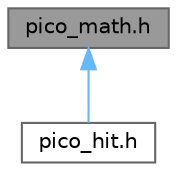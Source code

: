 digraph "pico_math.h"
{
 // LATEX_PDF_SIZE
  bgcolor="transparent";
  edge [fontname=Helvetica,fontsize=10,labelfontname=Helvetica,labelfontsize=10];
  node [fontname=Helvetica,fontsize=10,shape=box,height=0.2,width=0.4];
  Node1 [id="Node000001",label="pico_math.h",height=0.2,width=0.4,color="gray40", fillcolor="grey60", style="filled", fontcolor="black",tooltip="A 2D math library for games."];
  Node1 -> Node2 [id="edge1_Node000001_Node000002",dir="back",color="steelblue1",style="solid",tooltip=" "];
  Node2 [id="Node000002",label="pico_hit.h",height=0.2,width=0.4,color="grey40", fillcolor="white", style="filled",URL="$pico__hit_8h.html",tooltip="Separating Axis Theorem (SAT) Tests written in C99."];
}
